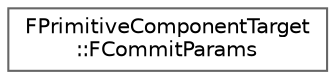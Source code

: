 digraph "Graphical Class Hierarchy"
{
 // INTERACTIVE_SVG=YES
 // LATEX_PDF_SIZE
  bgcolor="transparent";
  edge [fontname=Helvetica,fontsize=10,labelfontname=Helvetica,labelfontsize=10];
  node [fontname=Helvetica,fontsize=10,shape=box,height=0.2,width=0.4];
  rankdir="LR";
  Node0 [id="Node000000",label="FPrimitiveComponentTarget\l::FCommitParams",height=0.2,width=0.4,color="grey40", fillcolor="white", style="filled",URL="$d0/d3c/structFPrimitiveComponentTarget_1_1FCommitParams.html",tooltip=" "];
}
